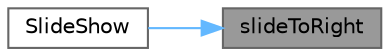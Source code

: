 digraph "slideToRight"
{
 // LATEX_PDF_SIZE
  bgcolor="transparent";
  edge [fontname=Helvetica,fontsize=10,labelfontname=Helvetica,labelfontsize=10];
  node [fontname=Helvetica,fontsize=10,shape=box,height=0.2,width=0.4];
  rankdir="RL";
  Node1 [id="Node000001",label="slideToRight",height=0.2,width=0.4,color="gray40", fillcolor="grey60", style="filled", fontcolor="black",tooltip="向右滑动"];
  Node1 -> Node2 [id="edge1_Node000001_Node000002",dir="back",color="steelblue1",style="solid",tooltip=" "];
  Node2 [id="Node000002",label="SlideShow",height=0.2,width=0.4,color="grey40", fillcolor="white", style="filled",URL="$class_slide_show.html#ad6938b5225068a022f2e0fc79553d370",tooltip="构造函数，初始化轮播图控件"];
}
